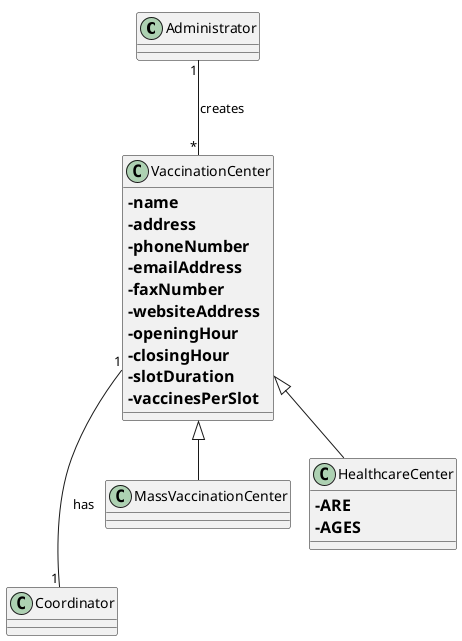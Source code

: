 @startuml
'https://plantuml.com/class-diagram
!pragma layout smetana

class Administrator

class VaccinationCenter{
==-name
==-address
==-phoneNumber
==-emailAddress
==-faxNumber
==-websiteAddress
==-openingHour
==-closingHour
==-slotDuration
==-vaccinesPerSlot
}

class Coordinator

class MassVaccinationCenter extends VaccinationCenter{

}

class HealthcareCenter extends VaccinationCenter{
==-ARE
==-AGES
}

VaccinationCenter "1" --- "1" Coordinator: has >
Administrator "1" --- "*" VaccinationCenter: creates >

@enduml